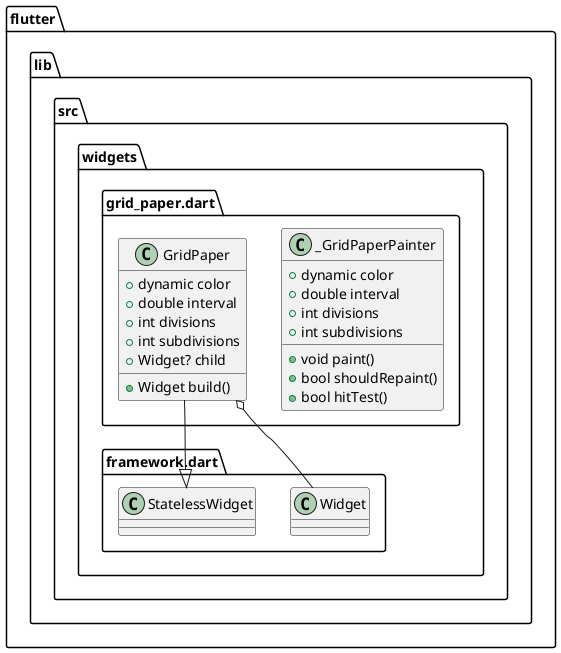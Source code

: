 @startuml
set namespaceSeparator ::

class "flutter::lib::src::widgets::grid_paper.dart::_GridPaperPainter" {
  +dynamic color
  +double interval
  +int divisions
  +int subdivisions
  +void paint()
  +bool shouldRepaint()
  +bool hitTest()
}

class "flutter::lib::src::widgets::grid_paper.dart::GridPaper" {
  +dynamic color
  +double interval
  +int divisions
  +int subdivisions
  +Widget? child
  +Widget build()
}

"flutter::lib::src::widgets::grid_paper.dart::GridPaper" o-- "flutter::lib::src::widgets::framework.dart::Widget"
"flutter::lib::src::widgets::framework.dart::StatelessWidget" <|-- "flutter::lib::src::widgets::grid_paper.dart::GridPaper"


@enduml